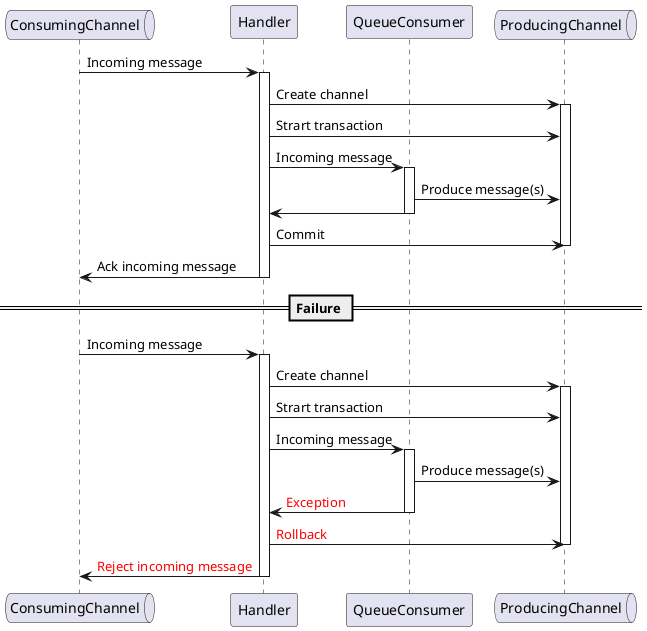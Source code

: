 @startuml

queue ConsumingChannel
participant Handler
participant QueueConsumer
queue ProducingChannel

ConsumingChannel -> Handler: Incoming message
activate Handler
Handler -> ProducingChannel: Create channel
activate ProducingChannel
Handler -> ProducingChannel: Strart transaction



Handler -> QueueConsumer: Incoming message
activate QueueConsumer
QueueConsumer -> ProducingChannel: Produce message(s)

QueueConsumer -> Handler
deactivate QueueConsumer

Handler -> ProducingChannel: Commit
deactivate ProducingChannel
Handler -> ConsumingChannel: Ack incoming message
deactivate Handler

== Failure ==

ConsumingChannel -> Handler: Incoming message
activate Handler
Handler -> ProducingChannel: Create channel
activate ProducingChannel
Handler -> ProducingChannel: Strart transaction



Handler -> QueueConsumer: Incoming message
activate QueueConsumer
QueueConsumer -> ProducingChannel: Produce message(s)

QueueConsumer -> Handler: <font color=red>Exception
deactivate QueueConsumer

Handler -> ProducingChannel: <font color=red>Rollback
deactivate ProducingChannel
Handler -> ConsumingChannel: <font color=red>Reject incoming message
deactivate Handler




@enduml